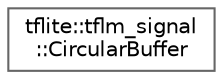 digraph "Graphical Class Hierarchy"
{
 // LATEX_PDF_SIZE
  bgcolor="transparent";
  edge [fontname=Helvetica,fontsize=10,labelfontname=Helvetica,labelfontsize=10];
  node [fontname=Helvetica,fontsize=10,shape=box,height=0.2,width=0.4];
  rankdir="LR";
  Node0 [id="Node000000",label="tflite::tflm_signal\l::CircularBuffer",height=0.2,width=0.4,color="grey40", fillcolor="white", style="filled",URL="$structtflite_1_1tflm__signal_1_1_circular_buffer.html",tooltip=" "];
}

